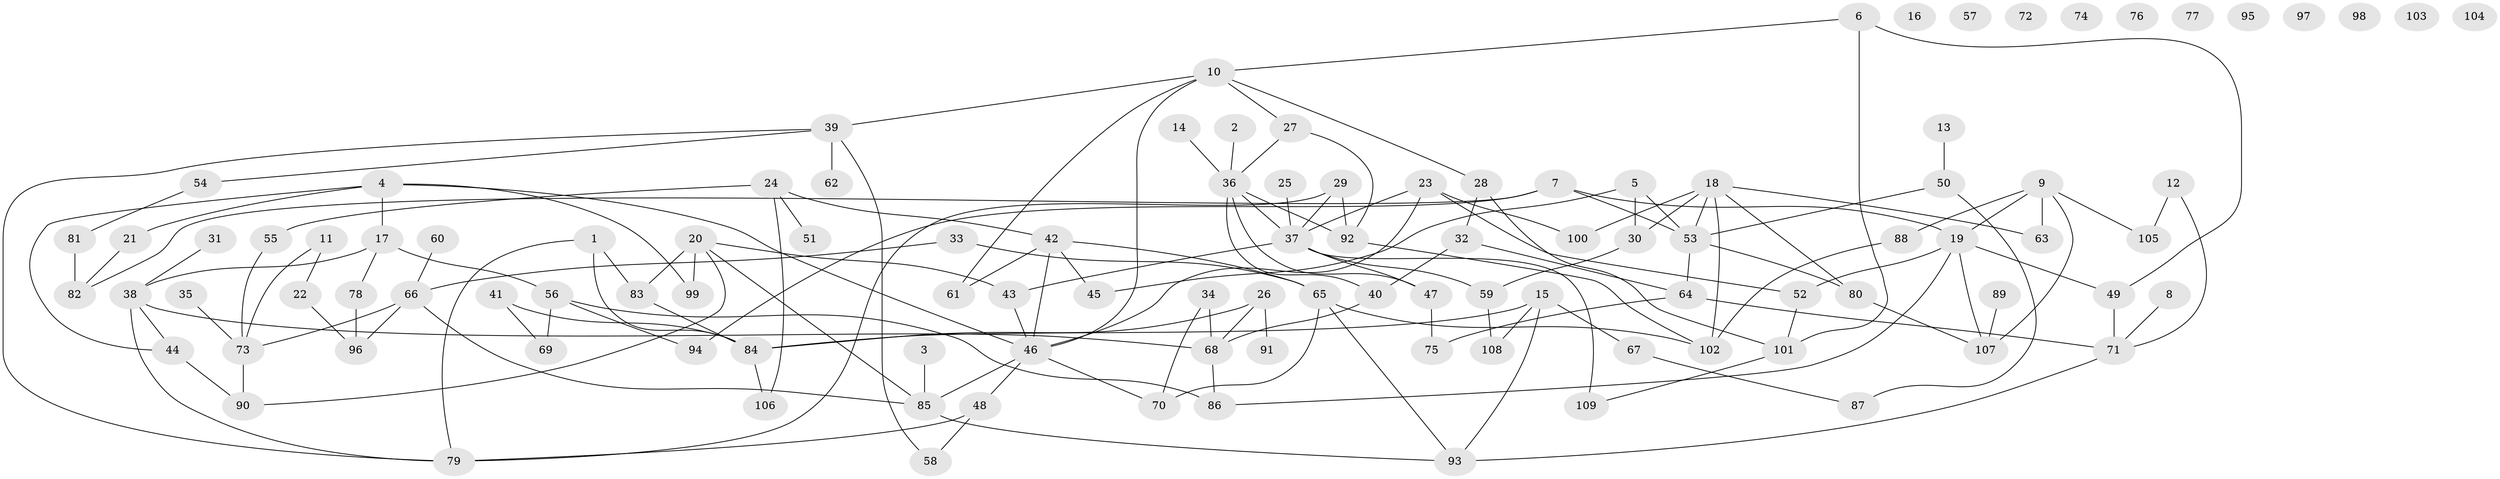 // coarse degree distribution, {3: 0.12162162162162163, 1: 0.14864864864864866, 5: 0.14864864864864866, 4: 0.0945945945945946, 7: 0.08108108108108109, 2: 0.16216216216216217, 0: 0.14864864864864866, 6: 0.08108108108108109, 9: 0.013513513513513514}
// Generated by graph-tools (version 1.1) at 2025/41/03/06/25 10:41:22]
// undirected, 109 vertices, 154 edges
graph export_dot {
graph [start="1"]
  node [color=gray90,style=filled];
  1;
  2;
  3;
  4;
  5;
  6;
  7;
  8;
  9;
  10;
  11;
  12;
  13;
  14;
  15;
  16;
  17;
  18;
  19;
  20;
  21;
  22;
  23;
  24;
  25;
  26;
  27;
  28;
  29;
  30;
  31;
  32;
  33;
  34;
  35;
  36;
  37;
  38;
  39;
  40;
  41;
  42;
  43;
  44;
  45;
  46;
  47;
  48;
  49;
  50;
  51;
  52;
  53;
  54;
  55;
  56;
  57;
  58;
  59;
  60;
  61;
  62;
  63;
  64;
  65;
  66;
  67;
  68;
  69;
  70;
  71;
  72;
  73;
  74;
  75;
  76;
  77;
  78;
  79;
  80;
  81;
  82;
  83;
  84;
  85;
  86;
  87;
  88;
  89;
  90;
  91;
  92;
  93;
  94;
  95;
  96;
  97;
  98;
  99;
  100;
  101;
  102;
  103;
  104;
  105;
  106;
  107;
  108;
  109;
  1 -- 79;
  1 -- 83;
  1 -- 84;
  2 -- 36;
  3 -- 85;
  4 -- 17;
  4 -- 21;
  4 -- 44;
  4 -- 46;
  4 -- 99;
  5 -- 30;
  5 -- 45;
  5 -- 53;
  6 -- 10;
  6 -- 49;
  6 -- 101;
  7 -- 19;
  7 -- 53;
  7 -- 82;
  7 -- 94;
  8 -- 71;
  9 -- 19;
  9 -- 63;
  9 -- 88;
  9 -- 105;
  9 -- 107;
  10 -- 27;
  10 -- 28;
  10 -- 39;
  10 -- 46;
  10 -- 61;
  11 -- 22;
  11 -- 73;
  12 -- 71;
  12 -- 105;
  13 -- 50;
  14 -- 36;
  15 -- 67;
  15 -- 84;
  15 -- 93;
  15 -- 108;
  17 -- 38;
  17 -- 56;
  17 -- 78;
  18 -- 30;
  18 -- 53;
  18 -- 63;
  18 -- 80;
  18 -- 100;
  18 -- 102;
  19 -- 49;
  19 -- 52;
  19 -- 86;
  19 -- 107;
  20 -- 43;
  20 -- 83;
  20 -- 85;
  20 -- 90;
  20 -- 99;
  21 -- 82;
  22 -- 96;
  23 -- 37;
  23 -- 46;
  23 -- 52;
  23 -- 100;
  24 -- 42;
  24 -- 51;
  24 -- 55;
  24 -- 106;
  25 -- 37;
  26 -- 68;
  26 -- 84;
  26 -- 91;
  27 -- 36;
  27 -- 92;
  28 -- 32;
  28 -- 101;
  29 -- 37;
  29 -- 79;
  29 -- 92;
  30 -- 59;
  31 -- 38;
  32 -- 40;
  32 -- 64;
  33 -- 65;
  33 -- 66;
  34 -- 68;
  34 -- 70;
  35 -- 73;
  36 -- 37;
  36 -- 40;
  36 -- 47;
  36 -- 92;
  37 -- 43;
  37 -- 47;
  37 -- 59;
  37 -- 109;
  38 -- 44;
  38 -- 68;
  38 -- 79;
  39 -- 54;
  39 -- 58;
  39 -- 62;
  39 -- 79;
  40 -- 68;
  41 -- 69;
  41 -- 84;
  42 -- 45;
  42 -- 46;
  42 -- 61;
  42 -- 65;
  43 -- 46;
  44 -- 90;
  46 -- 48;
  46 -- 70;
  46 -- 85;
  47 -- 75;
  48 -- 58;
  48 -- 79;
  49 -- 71;
  50 -- 53;
  50 -- 87;
  52 -- 101;
  53 -- 64;
  53 -- 80;
  54 -- 81;
  55 -- 73;
  56 -- 69;
  56 -- 86;
  56 -- 94;
  59 -- 108;
  60 -- 66;
  64 -- 71;
  64 -- 75;
  65 -- 70;
  65 -- 93;
  65 -- 102;
  66 -- 73;
  66 -- 85;
  66 -- 96;
  67 -- 87;
  68 -- 86;
  71 -- 93;
  73 -- 90;
  78 -- 96;
  80 -- 107;
  81 -- 82;
  83 -- 84;
  84 -- 106;
  85 -- 93;
  88 -- 102;
  89 -- 107;
  92 -- 102;
  101 -- 109;
}
